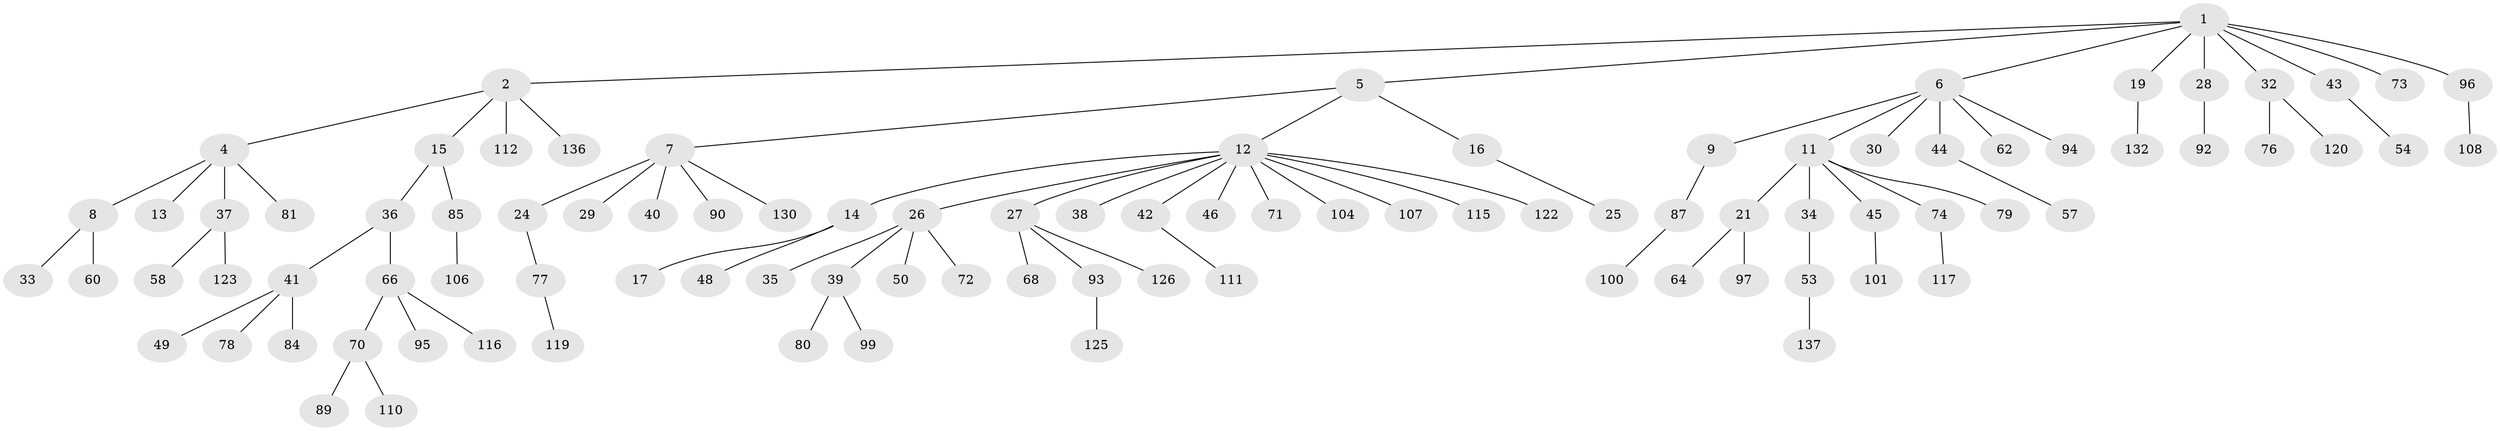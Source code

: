 // Generated by graph-tools (version 1.1) at 2025/52/02/27/25 19:52:11]
// undirected, 96 vertices, 95 edges
graph export_dot {
graph [start="1"]
  node [color=gray90,style=filled];
  1 [super="+3"];
  2 [super="+83"];
  4 [super="+129"];
  5 [super="+55"];
  6;
  7 [super="+10"];
  8 [super="+103"];
  9 [super="+23"];
  11 [super="+18"];
  12 [super="+22"];
  13 [super="+67"];
  14 [super="+56"];
  15 [super="+61"];
  16 [super="+20"];
  17;
  19 [super="+98"];
  21 [super="+113"];
  24 [super="+118"];
  25 [super="+124"];
  26 [super="+59"];
  27 [super="+31"];
  28;
  29;
  30;
  32 [super="+63"];
  33;
  34 [super="+133"];
  35 [super="+51"];
  36;
  37 [super="+121"];
  38;
  39 [super="+69"];
  40 [super="+88"];
  41 [super="+47"];
  42 [super="+75"];
  43;
  44 [super="+109"];
  45;
  46;
  48 [super="+52"];
  49;
  50;
  53;
  54;
  57;
  58 [super="+65"];
  60;
  62;
  64;
  66 [super="+91"];
  68;
  70 [super="+82"];
  71 [super="+114"];
  72;
  73;
  74;
  76 [super="+127"];
  77 [super="+128"];
  78 [super="+135"];
  79;
  80;
  81 [super="+102"];
  84;
  85 [super="+86"];
  87 [super="+131"];
  89;
  90;
  92;
  93;
  94 [super="+105"];
  95;
  96;
  97;
  99;
  100;
  101;
  104;
  106;
  107;
  108;
  110;
  111;
  112;
  115;
  116;
  117;
  119;
  120;
  122;
  123;
  125 [super="+134"];
  126;
  130;
  132;
  136;
  137;
  1 -- 2;
  1 -- 5;
  1 -- 6;
  1 -- 19;
  1 -- 28;
  1 -- 32;
  1 -- 43;
  1 -- 73;
  1 -- 96;
  2 -- 4;
  2 -- 15;
  2 -- 112;
  2 -- 136;
  4 -- 8;
  4 -- 13;
  4 -- 37;
  4 -- 81;
  5 -- 7;
  5 -- 12;
  5 -- 16;
  6 -- 9;
  6 -- 11;
  6 -- 30;
  6 -- 44;
  6 -- 62;
  6 -- 94;
  7 -- 29;
  7 -- 40;
  7 -- 90;
  7 -- 130;
  7 -- 24;
  8 -- 33;
  8 -- 60;
  9 -- 87;
  11 -- 34;
  11 -- 21;
  11 -- 74;
  11 -- 45;
  11 -- 79;
  12 -- 14;
  12 -- 26;
  12 -- 27;
  12 -- 42;
  12 -- 71;
  12 -- 107;
  12 -- 122;
  12 -- 115;
  12 -- 38;
  12 -- 104;
  12 -- 46;
  14 -- 17;
  14 -- 48;
  15 -- 36;
  15 -- 85;
  16 -- 25;
  19 -- 132;
  21 -- 64;
  21 -- 97;
  24 -- 77;
  26 -- 35;
  26 -- 39;
  26 -- 50;
  26 -- 72;
  27 -- 68;
  27 -- 126;
  27 -- 93;
  28 -- 92;
  32 -- 76;
  32 -- 120;
  34 -- 53;
  36 -- 41;
  36 -- 66;
  37 -- 58;
  37 -- 123;
  39 -- 99;
  39 -- 80;
  41 -- 49;
  41 -- 84;
  41 -- 78;
  42 -- 111;
  43 -- 54;
  44 -- 57;
  45 -- 101;
  53 -- 137;
  66 -- 70;
  66 -- 116;
  66 -- 95;
  70 -- 89;
  70 -- 110;
  74 -- 117;
  77 -- 119;
  85 -- 106;
  87 -- 100;
  93 -- 125;
  96 -- 108;
}
